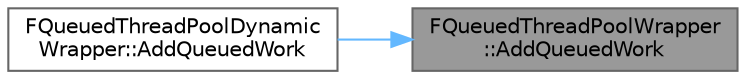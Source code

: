 digraph "FQueuedThreadPoolWrapper::AddQueuedWork"
{
 // INTERACTIVE_SVG=YES
 // LATEX_PDF_SIZE
  bgcolor="transparent";
  edge [fontname=Helvetica,fontsize=10,labelfontname=Helvetica,labelfontsize=10];
  node [fontname=Helvetica,fontsize=10,shape=box,height=0.2,width=0.4];
  rankdir="RL";
  Node1 [id="Node000001",label="FQueuedThreadPoolWrapper\l::AddQueuedWork",height=0.2,width=0.4,color="gray40", fillcolor="grey60", style="filled", fontcolor="black",tooltip="Checks to see if there is a thread available to perform the task."];
  Node1 -> Node2 [id="edge1_Node000001_Node000002",dir="back",color="steelblue1",style="solid",tooltip=" "];
  Node2 [id="Node000002",label="FQueuedThreadPoolDynamic\lWrapper::AddQueuedWork",height=0.2,width=0.4,color="grey40", fillcolor="white", style="filled",URL="$d4/d35/classFQueuedThreadPoolDynamicWrapper.html#af8523505722dd63a789f086a10991aae",tooltip="Checks to see if there is a thread available to perform the task."];
}
